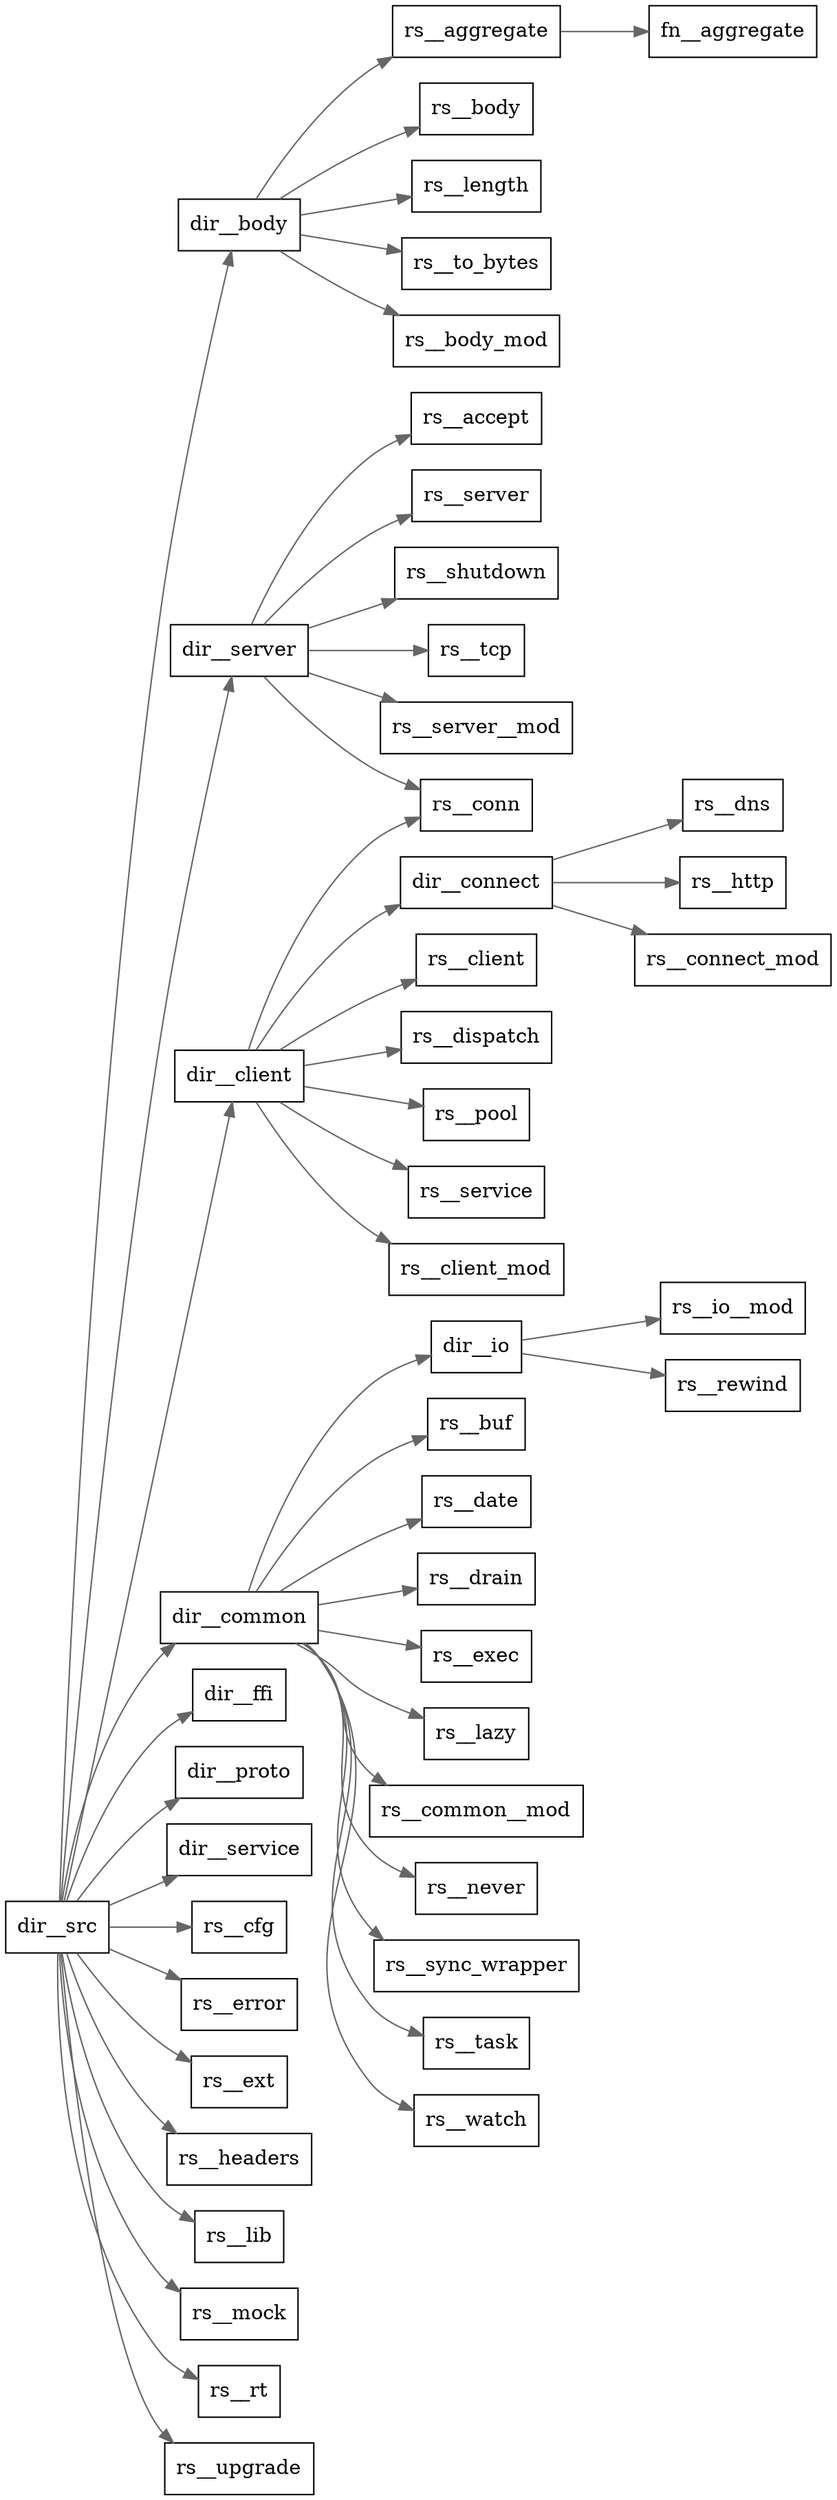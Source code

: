 #include "styles.h"
digraph project_struct {
  node[shape=box;style=round];
  edge[color=gray40];
  newrank=true;
  rankdir=LR;
  labelloc=t

  dir__src -> {
    dir__body;
    dir__client;
    dir__common;
    dir__ffi;
    dir__proto;
    dir__server;
    dir__service;
    rs__cfg;
    rs__error;
    rs__ext;
    rs__headers;
    rs__lib;
    rs__mock;
    rs__rt;
    rs__upgrade;
  }

  dir__body -> {
    rs__aggregate;
    rs__body;
    rs__length;
    rs__to_bytes;
    rs__body_mod;
  }

  rs__aggregate -> {
    fn__aggregate;
  }

  dir__client -> {
    dir__connect;
    rs__client;
    rs__conn;
    rs__dispatch;
    rs__pool;
    rs__service;
    rs__client_mod;
  }
  dir__connect -> {
    rs__dns;
    rs__http;
    rs__connect_mod;
  }

  dir__common -> {
    dir__io;
    rs__buf;
    rs__date;
    rs__drain;
    rs__exec;
    rs__lazy;
    rs__common__mod;
    rs__never;
    rs__sync_wrapper;
    rs__task;
    rs__watch;
  }
  dir__io -> {
    rs__io__mod;
    rs__rewind;
  }
  dir__server -> {
    rs__accept;
    rs__conn;
    rs__server;
    rs__shutdown;
    rs__tcp;
    rs__server__mod;
  }


}
